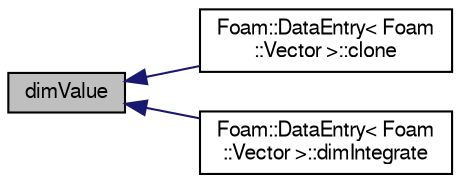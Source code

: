 digraph "dimValue"
{
  bgcolor="transparent";
  edge [fontname="FreeSans",fontsize="10",labelfontname="FreeSans",labelfontsize="10"];
  node [fontname="FreeSans",fontsize="10",shape=record];
  rankdir="LR";
  Node36 [label="dimValue",height=0.2,width=0.4,color="black", fillcolor="grey75", style="filled", fontcolor="black"];
  Node36 -> Node37 [dir="back",color="midnightblue",fontsize="10",style="solid",fontname="FreeSans"];
  Node37 [label="Foam::DataEntry\< Foam\l::Vector \>::clone",height=0.2,width=0.4,color="black",URL="$a27662.html#acd55b60f901f29af8277113adcfd9a7d",tooltip="Construct and return a clone. "];
  Node36 -> Node38 [dir="back",color="midnightblue",fontsize="10",style="solid",fontname="FreeSans"];
  Node38 [label="Foam::DataEntry\< Foam\l::Vector \>::dimIntegrate",height=0.2,width=0.4,color="black",URL="$a27662.html#aca93a96fdcfc2549d9efc3c72e090e40",tooltip="Integrate between two scalars and return a dimensioned type. "];
}
